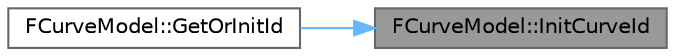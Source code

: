 digraph "FCurveModel::InitCurveId"
{
 // INTERACTIVE_SVG=YES
 // LATEX_PDF_SIZE
  bgcolor="transparent";
  edge [fontname=Helvetica,fontsize=10,labelfontname=Helvetica,labelfontsize=10];
  node [fontname=Helvetica,fontsize=10,shape=box,height=0.2,width=0.4];
  rankdir="RL";
  Node1 [id="Node000001",label="FCurveModel::InitCurveId",height=0.2,width=0.4,color="gray40", fillcolor="grey60", style="filled", fontcolor="black",tooltip="Inits this curve with an optionally specified ID."];
  Node1 -> Node2 [id="edge1_Node000001_Node000002",dir="back",color="steelblue1",style="solid",tooltip=" "];
  Node2 [id="Node000002",label="FCurveModel::GetOrInitId",height=0.2,width=0.4,color="grey40", fillcolor="white", style="filled",URL="$d1/dd0/classFCurveModel.html#aed54abb2c9b1f24da75489432e65fc06",tooltip=" "];
}
